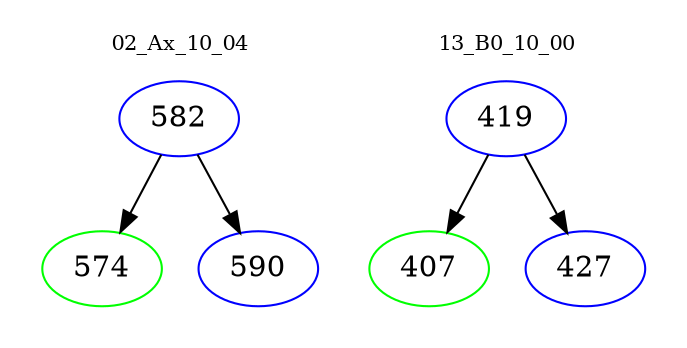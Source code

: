 digraph{
subgraph cluster_0 {
color = white
label = "02_Ax_10_04";
fontsize=10;
T0_582 [label="582", color="blue"]
T0_582 -> T0_574 [color="black"]
T0_574 [label="574", color="green"]
T0_582 -> T0_590 [color="black"]
T0_590 [label="590", color="blue"]
}
subgraph cluster_1 {
color = white
label = "13_B0_10_00";
fontsize=10;
T1_419 [label="419", color="blue"]
T1_419 -> T1_407 [color="black"]
T1_407 [label="407", color="green"]
T1_419 -> T1_427 [color="black"]
T1_427 [label="427", color="blue"]
}
}
